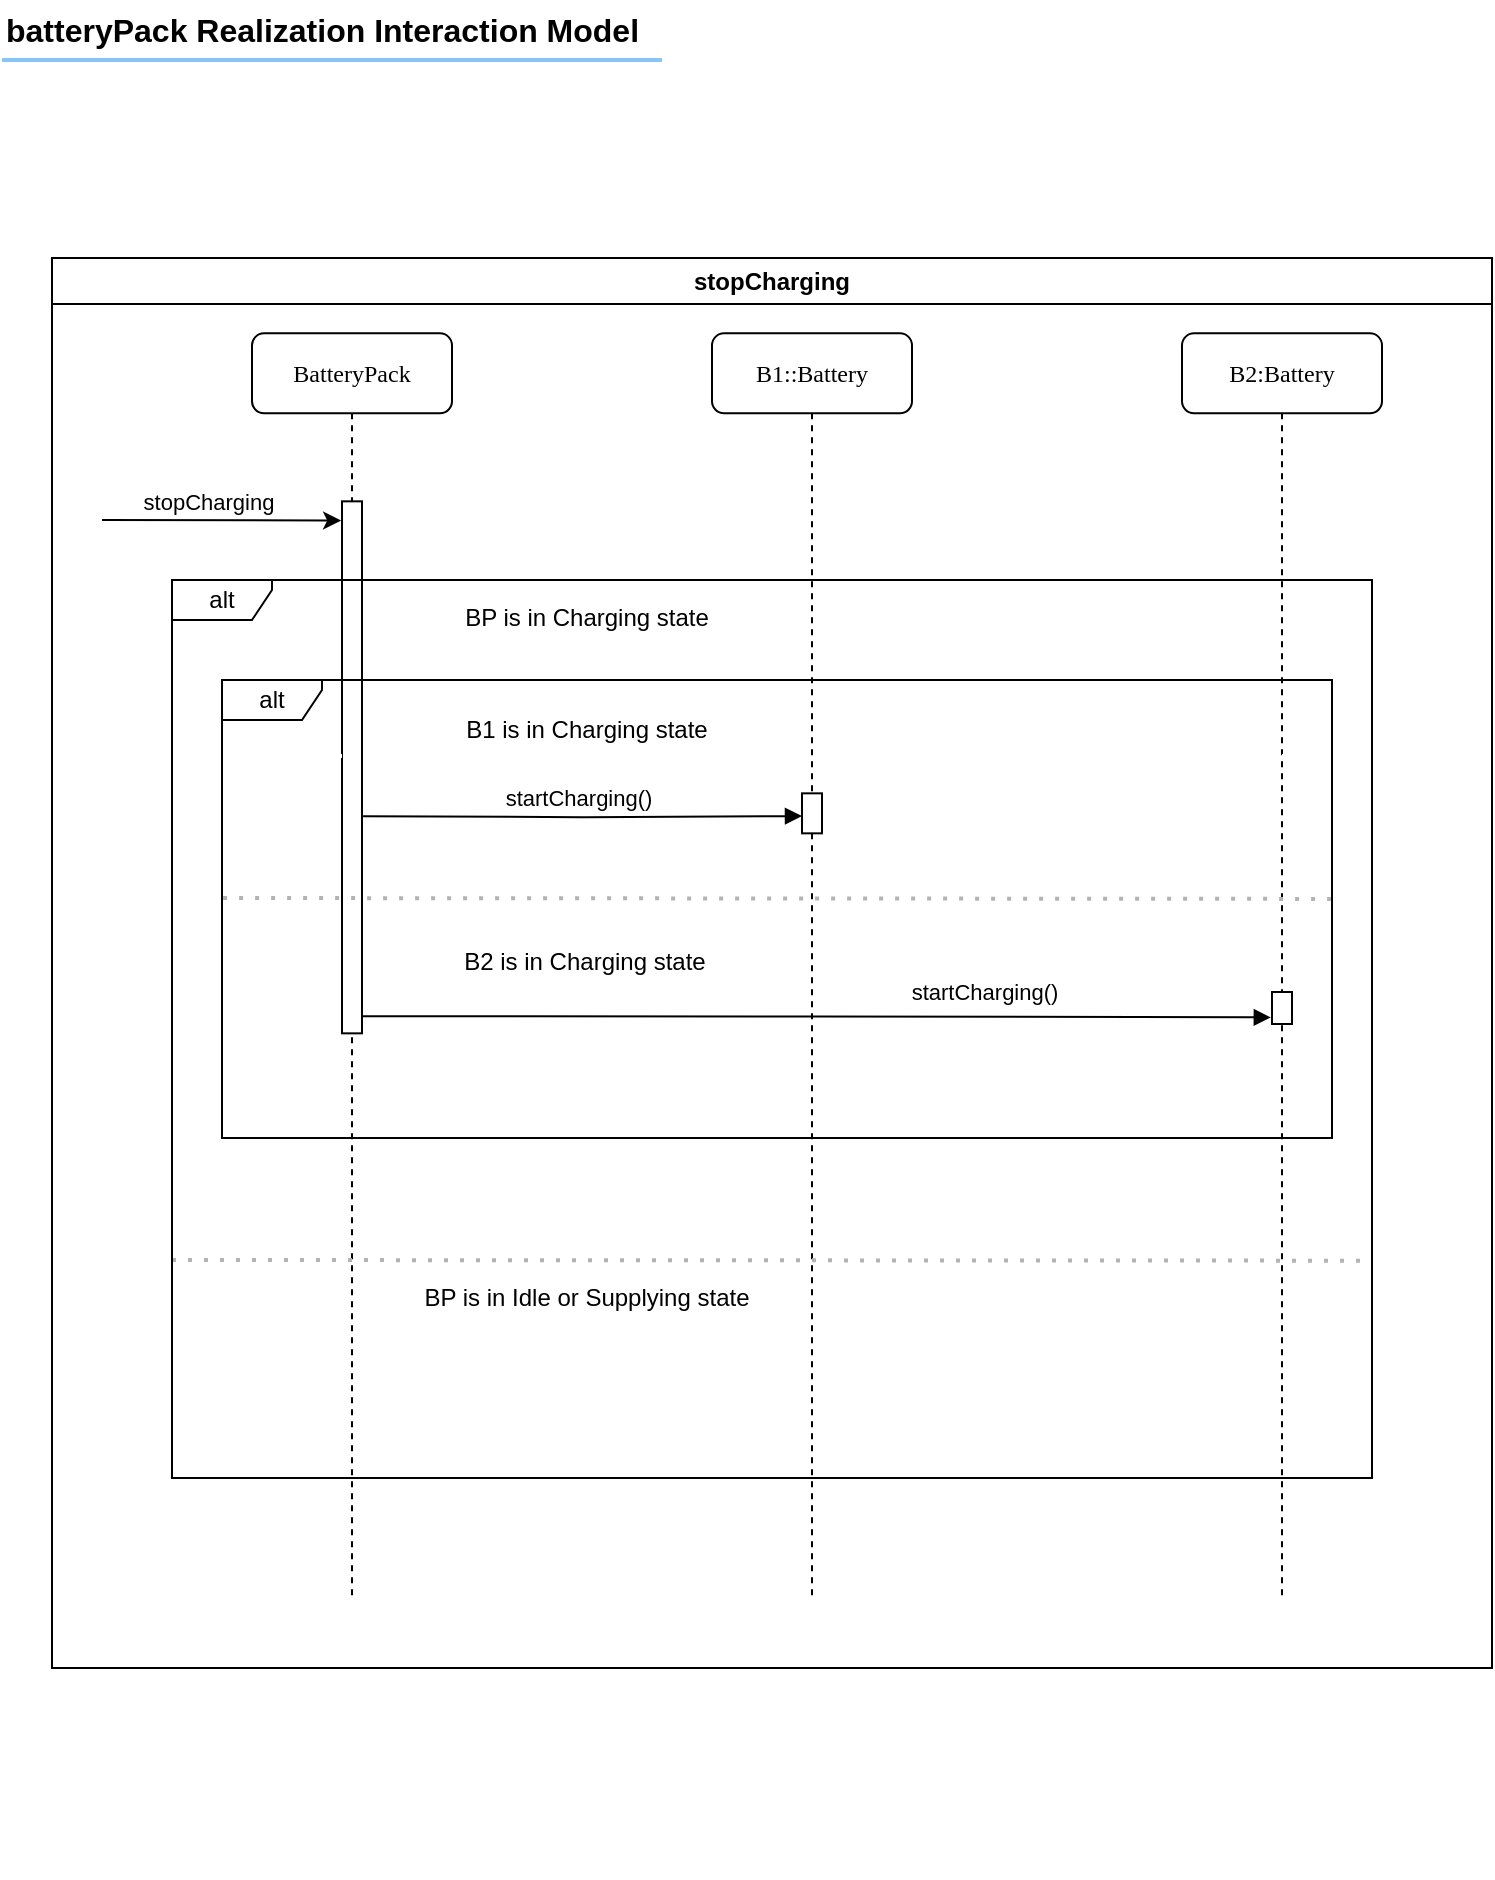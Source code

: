 <mxfile version="26.0.6">
  <diagram name="Page-1" id="Jez1l-YIs9XYKMiaGIL4">
    <mxGraphModel dx="954" dy="558" grid="1" gridSize="10" guides="1" tooltips="1" connect="1" arrows="1" fold="1" page="1" pageScale="1" pageWidth="827" pageHeight="1169" math="0" shadow="0">
      <root>
        <mxCell id="0" />
        <mxCell id="1" parent="0" />
        <mxCell id="mcU9ZDcfjPbcczyc4fOe-1" value="" style="group" vertex="1" connectable="0" parent="1">
          <mxGeometry x="65" y="169" width="720" height="810" as="geometry" />
        </mxCell>
        <mxCell id="mcU9ZDcfjPbcczyc4fOe-2" value="B1::Battery" style="shape=umlLifeline;perimeter=lifelinePerimeter;whiteSpace=wrap;html=1;container=1;collapsible=0;recursiveResize=0;outlineConnect=0;rounded=1;shadow=0;comic=0;labelBackgroundColor=none;strokeWidth=1;fontFamily=Verdana;fontSize=12;align=center;" vertex="1" parent="mcU9ZDcfjPbcczyc4fOe-1">
          <mxGeometry x="330" y="37.67" width="100" height="632.33" as="geometry" />
        </mxCell>
        <mxCell id="mcU9ZDcfjPbcczyc4fOe-3" value="" style="html=1;points=[];perimeter=orthogonalPerimeter;rounded=0;shadow=0;comic=0;labelBackgroundColor=none;strokeWidth=1;fontFamily=Verdana;fontSize=12;align=center;" vertex="1" parent="mcU9ZDcfjPbcczyc4fOe-2">
          <mxGeometry x="45" y="230" width="10" height="20" as="geometry" />
        </mxCell>
        <mxCell id="mcU9ZDcfjPbcczyc4fOe-4" value="BatteryPack" style="shape=umlLifeline;perimeter=lifelinePerimeter;whiteSpace=wrap;html=1;container=1;collapsible=0;recursiveResize=0;outlineConnect=0;rounded=1;shadow=0;comic=0;labelBackgroundColor=none;strokeWidth=1;fontFamily=Verdana;fontSize=12;align=center;" vertex="1" parent="mcU9ZDcfjPbcczyc4fOe-1">
          <mxGeometry x="100" y="37.67" width="100" height="632.33" as="geometry" />
        </mxCell>
        <mxCell id="mcU9ZDcfjPbcczyc4fOe-5" value="" style="html=1;points=[];perimeter=orthogonalPerimeter;rounded=0;shadow=0;comic=0;labelBackgroundColor=none;strokeWidth=1;fontFamily=Verdana;fontSize=12;align=center;" vertex="1" parent="mcU9ZDcfjPbcczyc4fOe-4">
          <mxGeometry x="45" y="84" width="10" height="266" as="geometry" />
        </mxCell>
        <mxCell id="mcU9ZDcfjPbcczyc4fOe-6" value="" style="endArrow=none;dashed=1;html=1;dashPattern=1 3;strokeWidth=2;rounded=0;strokeColor=#B3B3B3;exitX=0.001;exitY=0.476;exitDx=0;exitDy=0;exitPerimeter=0;entryX=0.998;entryY=0.758;entryDx=0;entryDy=0;entryPerimeter=0;" edge="1" parent="mcU9ZDcfjPbcczyc4fOe-4" target="mcU9ZDcfjPbcczyc4fOe-15">
          <mxGeometry width="50" height="50" relative="1" as="geometry">
            <mxPoint x="-40" y="463.33" as="sourcePoint" />
            <mxPoint x="513" y="463.33" as="targetPoint" />
          </mxGeometry>
        </mxCell>
        <mxCell id="mcU9ZDcfjPbcczyc4fOe-7" value="B2:Battery" style="shape=umlLifeline;perimeter=lifelinePerimeter;whiteSpace=wrap;html=1;container=1;collapsible=0;recursiveResize=0;outlineConnect=0;rounded=1;shadow=0;comic=0;labelBackgroundColor=none;strokeWidth=1;fontFamily=Verdana;fontSize=12;align=center;" vertex="1" parent="mcU9ZDcfjPbcczyc4fOe-1">
          <mxGeometry x="565" y="37.67" width="100" height="632.33" as="geometry" />
        </mxCell>
        <mxCell id="mcU9ZDcfjPbcczyc4fOe-8" value="stopCharging" style="swimlane;whiteSpace=wrap;html=1;startSize=23;fillColor=default;" vertex="1" parent="mcU9ZDcfjPbcczyc4fOe-1">
          <mxGeometry width="720" height="705" as="geometry" />
        </mxCell>
        <mxCell id="mcU9ZDcfjPbcczyc4fOe-9" style="edgeStyle=orthogonalEdgeStyle;rounded=0;orthogonalLoop=1;jettySize=auto;html=1;entryX=-0.056;entryY=0.338;entryDx=0;entryDy=0;entryPerimeter=0;endArrow=block;endFill=1;startArrow=none;startFill=0;" edge="1" parent="mcU9ZDcfjPbcczyc4fOe-8">
          <mxGeometry relative="1" as="geometry">
            <mxPoint x="155.56" y="279.092" as="sourcePoint" />
            <Array as="points" />
            <mxPoint x="375.0" y="279.031" as="targetPoint" />
          </mxGeometry>
        </mxCell>
        <mxCell id="mcU9ZDcfjPbcczyc4fOe-10" value="startCharging()" style="edgeLabel;html=1;align=center;verticalAlign=middle;resizable=0;points=[];labelBackgroundColor=none;" vertex="1" connectable="0" parent="mcU9ZDcfjPbcczyc4fOe-9">
          <mxGeometry x="-0.021" relative="1" as="geometry">
            <mxPoint y="-10" as="offset" />
          </mxGeometry>
        </mxCell>
        <mxCell id="mcU9ZDcfjPbcczyc4fOe-11" value="" style="endArrow=none;dashed=1;html=1;dashPattern=1 3;strokeWidth=2;rounded=0;strokeColor=#FFFFFF;exitX=-0.002;exitY=0.267;exitDx=0;exitDy=0;exitPerimeter=0;entryX=1.002;entryY=0.267;entryDx=0;entryDy=0;entryPerimeter=0;comic=0;" edge="1" parent="mcU9ZDcfjPbcczyc4fOe-8">
          <mxGeometry width="50" height="50" relative="1" as="geometry">
            <mxPoint x="55.0" y="249.003" as="sourcePoint" />
            <mxPoint x="657.4" y="249.003" as="targetPoint" />
          </mxGeometry>
        </mxCell>
        <mxCell id="mcU9ZDcfjPbcczyc4fOe-12" value="BP is in Charging state" style="text;html=1;align=center;verticalAlign=middle;whiteSpace=wrap;rounded=0;fillColor=default;" vertex="1" parent="mcU9ZDcfjPbcczyc4fOe-8">
          <mxGeometry x="185" y="165" width="165" height="30" as="geometry" />
        </mxCell>
        <mxCell id="mcU9ZDcfjPbcczyc4fOe-13" value="" style="endArrow=classic;html=1;rounded=0;entryX=-0.044;entryY=0.036;entryDx=0;entryDy=0;entryPerimeter=0;" edge="1" parent="mcU9ZDcfjPbcczyc4fOe-8" target="mcU9ZDcfjPbcczyc4fOe-5">
          <mxGeometry width="50" height="50" relative="1" as="geometry">
            <mxPoint x="25" y="131" as="sourcePoint" />
            <mxPoint x="125" y="131" as="targetPoint" />
          </mxGeometry>
        </mxCell>
        <mxCell id="mcU9ZDcfjPbcczyc4fOe-14" value="stopCharging" style="edgeLabel;html=1;align=center;verticalAlign=middle;resizable=0;points=[];" vertex="1" connectable="0" parent="mcU9ZDcfjPbcczyc4fOe-13">
          <mxGeometry x="-0.119" y="1" relative="1" as="geometry">
            <mxPoint y="-8" as="offset" />
          </mxGeometry>
        </mxCell>
        <mxCell id="mcU9ZDcfjPbcczyc4fOe-15" value="alt" style="shape=umlFrame;whiteSpace=wrap;html=1;pointerEvents=0;width=50;height=20;" vertex="1" parent="mcU9ZDcfjPbcczyc4fOe-8">
          <mxGeometry x="60" y="161" width="600" height="449" as="geometry" />
        </mxCell>
        <mxCell id="mcU9ZDcfjPbcczyc4fOe-16" value="alt" style="shape=umlFrame;whiteSpace=wrap;html=1;pointerEvents=0;width=50;height=20;" vertex="1" parent="mcU9ZDcfjPbcczyc4fOe-8">
          <mxGeometry x="85" y="211" width="555" height="229" as="geometry" />
        </mxCell>
        <mxCell id="mcU9ZDcfjPbcczyc4fOe-17" value="B1 is in Charging state" style="text;html=1;align=center;verticalAlign=middle;whiteSpace=wrap;rounded=0;fillColor=default;" vertex="1" parent="mcU9ZDcfjPbcczyc4fOe-8">
          <mxGeometry x="185" y="221" width="165" height="30" as="geometry" />
        </mxCell>
        <mxCell id="mcU9ZDcfjPbcczyc4fOe-18" value="" style="html=1;points=[];perimeter=orthogonalPerimeter;rounded=0;shadow=0;comic=0;labelBackgroundColor=none;strokeWidth=1;fontFamily=Verdana;fontSize=12;align=center;" vertex="1" parent="mcU9ZDcfjPbcczyc4fOe-8">
          <mxGeometry x="610" y="367" width="10" height="16" as="geometry" />
        </mxCell>
        <mxCell id="mcU9ZDcfjPbcczyc4fOe-19" value="" style="endArrow=none;dashed=1;html=1;dashPattern=1 3;strokeWidth=2;rounded=0;strokeColor=#B3B3B3;exitX=0.001;exitY=0.476;exitDx=0;exitDy=0;exitPerimeter=0;entryX=0.999;entryY=0.478;entryDx=0;entryDy=0;entryPerimeter=0;" edge="1" parent="mcU9ZDcfjPbcczyc4fOe-8" source="mcU9ZDcfjPbcczyc4fOe-16" target="mcU9ZDcfjPbcczyc4fOe-16">
          <mxGeometry width="50" height="50" relative="1" as="geometry">
            <mxPoint x="225" y="491" as="sourcePoint" />
            <mxPoint x="475" y="321" as="targetPoint" />
          </mxGeometry>
        </mxCell>
        <mxCell id="mcU9ZDcfjPbcczyc4fOe-20" value="B2 is in Charging state" style="text;html=1;align=center;verticalAlign=middle;whiteSpace=wrap;rounded=0;fillColor=default;" vertex="1" parent="mcU9ZDcfjPbcczyc4fOe-8">
          <mxGeometry x="184" y="337" width="165" height="30" as="geometry" />
        </mxCell>
        <mxCell id="mcU9ZDcfjPbcczyc4fOe-21" style="edgeStyle=orthogonalEdgeStyle;rounded=0;orthogonalLoop=1;jettySize=auto;html=1;entryX=-0.058;entryY=0.794;entryDx=0;entryDy=0;entryPerimeter=0;endArrow=block;endFill=1;startArrow=none;startFill=0;exitX=0.976;exitY=0.968;exitDx=0;exitDy=0;exitPerimeter=0;" edge="1" parent="mcU9ZDcfjPbcczyc4fOe-1" source="mcU9ZDcfjPbcczyc4fOe-5" target="mcU9ZDcfjPbcczyc4fOe-18">
          <mxGeometry relative="1" as="geometry">
            <mxPoint x="157.78" y="321.062" as="sourcePoint" />
            <Array as="points" />
            <mxPoint x="377.22" y="321.001" as="targetPoint" />
          </mxGeometry>
        </mxCell>
        <mxCell id="mcU9ZDcfjPbcczyc4fOe-22" value="startCharging()" style="edgeLabel;html=1;align=center;verticalAlign=middle;resizable=0;points=[];labelBackgroundColor=none;" vertex="1" connectable="0" parent="mcU9ZDcfjPbcczyc4fOe-21">
          <mxGeometry x="-0.021" relative="1" as="geometry">
            <mxPoint x="88" y="-12" as="offset" />
          </mxGeometry>
        </mxCell>
        <mxCell id="mcU9ZDcfjPbcczyc4fOe-23" value="&lt;b&gt;batteryPack Realization Interaction Model&lt;/b&gt;" style="text;fontSize=16;verticalAlign=middle;strokeColor=none;fillColor=none;whiteSpace=wrap;html=1;" vertex="1" parent="1">
          <mxGeometry x="40" y="40" width="510" height="30" as="geometry" />
        </mxCell>
        <mxCell id="mcU9ZDcfjPbcczyc4fOe-24" value="" style="dashed=0;shape=line;strokeWidth=2;noLabel=1;strokeColor=#0C8CF2;opacity=50;" vertex="1" parent="1">
          <mxGeometry x="40" y="65" width="330" height="10" as="geometry" />
        </mxCell>
        <mxCell id="mcU9ZDcfjPbcczyc4fOe-25" value="BP is in Idle or Supplying state" style="text;html=1;align=center;verticalAlign=middle;whiteSpace=wrap;rounded=0;fillColor=default;" vertex="1" parent="1">
          <mxGeometry x="250" y="674" width="165" height="30" as="geometry" />
        </mxCell>
      </root>
    </mxGraphModel>
  </diagram>
</mxfile>
